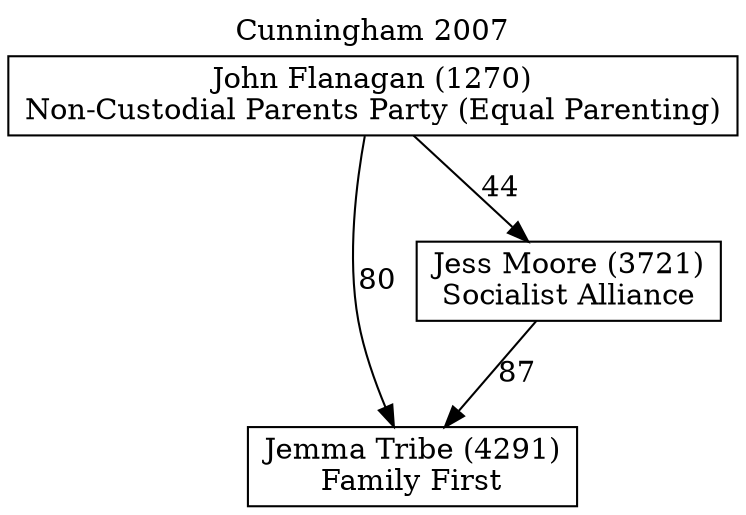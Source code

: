 // House preference flow
digraph "Jemma Tribe (4291)_Cunningham_2007" {
	graph [label="Cunningham 2007" labelloc=t mclimit=10]
	node [shape=box]
	"Jemma Tribe (4291)" [label="Jemma Tribe (4291)
Family First"]
	"Jess Moore (3721)" [label="Jess Moore (3721)
Socialist Alliance"]
	"John Flanagan (1270)" [label="John Flanagan (1270)
Non-Custodial Parents Party (Equal Parenting)"]
	"Jess Moore (3721)" -> "Jemma Tribe (4291)" [label=87]
	"John Flanagan (1270)" -> "Jess Moore (3721)" [label=44]
	"John Flanagan (1270)" -> "Jemma Tribe (4291)" [label=80]
}
